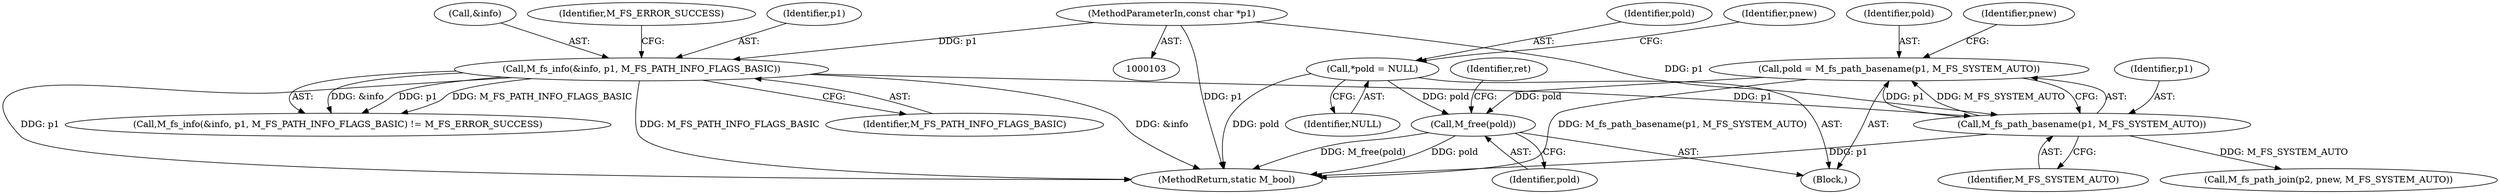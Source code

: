 digraph "0_mstdlib_db124b8f607dd0a40a9aef2d4d468fad433522a7@API" {
"1000188" [label="(Call,M_free(pold))"];
"1000163" [label="(Call,pold = M_fs_path_basename(p1, M_FS_SYSTEM_AUTO))"];
"1000165" [label="(Call,M_fs_path_basename(p1, M_FS_SYSTEM_AUTO))"];
"1000133" [label="(Call,M_fs_info(&info, p1, M_FS_PATH_INFO_FLAGS_BASIC))"];
"1000104" [label="(MethodParameterIn,const char *p1)"];
"1000113" [label="(Call,*pold = NULL)"];
"1000133" [label="(Call,M_fs_info(&info, p1, M_FS_PATH_INFO_FLAGS_BASIC))"];
"1000192" [label="(MethodReturn,static M_bool)"];
"1000114" [label="(Identifier,pold)"];
"1000137" [label="(Identifier,M_FS_PATH_INFO_FLAGS_BASIC)"];
"1000134" [label="(Call,&info)"];
"1000118" [label="(Identifier,pnew)"];
"1000166" [label="(Identifier,p1)"];
"1000115" [label="(Identifier,NULL)"];
"1000164" [label="(Identifier,pold)"];
"1000191" [label="(Identifier,ret)"];
"1000138" [label="(Identifier,M_FS_ERROR_SUCCESS)"];
"1000189" [label="(Identifier,pold)"];
"1000107" [label="(Block,)"];
"1000170" [label="(Call,M_fs_path_join(p2, pnew, M_FS_SYSTEM_AUTO))"];
"1000163" [label="(Call,pold = M_fs_path_basename(p1, M_FS_SYSTEM_AUTO))"];
"1000113" [label="(Call,*pold = NULL)"];
"1000132" [label="(Call,M_fs_info(&info, p1, M_FS_PATH_INFO_FLAGS_BASIC) != M_FS_ERROR_SUCCESS)"];
"1000188" [label="(Call,M_free(pold))"];
"1000167" [label="(Identifier,M_FS_SYSTEM_AUTO)"];
"1000104" [label="(MethodParameterIn,const char *p1)"];
"1000169" [label="(Identifier,pnew)"];
"1000165" [label="(Call,M_fs_path_basename(p1, M_FS_SYSTEM_AUTO))"];
"1000136" [label="(Identifier,p1)"];
"1000188" -> "1000107"  [label="AST: "];
"1000188" -> "1000189"  [label="CFG: "];
"1000189" -> "1000188"  [label="AST: "];
"1000191" -> "1000188"  [label="CFG: "];
"1000188" -> "1000192"  [label="DDG: M_free(pold)"];
"1000188" -> "1000192"  [label="DDG: pold"];
"1000163" -> "1000188"  [label="DDG: pold"];
"1000113" -> "1000188"  [label="DDG: pold"];
"1000163" -> "1000107"  [label="AST: "];
"1000163" -> "1000165"  [label="CFG: "];
"1000164" -> "1000163"  [label="AST: "];
"1000165" -> "1000163"  [label="AST: "];
"1000169" -> "1000163"  [label="CFG: "];
"1000163" -> "1000192"  [label="DDG: M_fs_path_basename(p1, M_FS_SYSTEM_AUTO)"];
"1000165" -> "1000163"  [label="DDG: p1"];
"1000165" -> "1000163"  [label="DDG: M_FS_SYSTEM_AUTO"];
"1000165" -> "1000167"  [label="CFG: "];
"1000166" -> "1000165"  [label="AST: "];
"1000167" -> "1000165"  [label="AST: "];
"1000165" -> "1000192"  [label="DDG: p1"];
"1000133" -> "1000165"  [label="DDG: p1"];
"1000104" -> "1000165"  [label="DDG: p1"];
"1000165" -> "1000170"  [label="DDG: M_FS_SYSTEM_AUTO"];
"1000133" -> "1000132"  [label="AST: "];
"1000133" -> "1000137"  [label="CFG: "];
"1000134" -> "1000133"  [label="AST: "];
"1000136" -> "1000133"  [label="AST: "];
"1000137" -> "1000133"  [label="AST: "];
"1000138" -> "1000133"  [label="CFG: "];
"1000133" -> "1000192"  [label="DDG: &info"];
"1000133" -> "1000192"  [label="DDG: p1"];
"1000133" -> "1000192"  [label="DDG: M_FS_PATH_INFO_FLAGS_BASIC"];
"1000133" -> "1000132"  [label="DDG: &info"];
"1000133" -> "1000132"  [label="DDG: p1"];
"1000133" -> "1000132"  [label="DDG: M_FS_PATH_INFO_FLAGS_BASIC"];
"1000104" -> "1000133"  [label="DDG: p1"];
"1000104" -> "1000103"  [label="AST: "];
"1000104" -> "1000192"  [label="DDG: p1"];
"1000113" -> "1000107"  [label="AST: "];
"1000113" -> "1000115"  [label="CFG: "];
"1000114" -> "1000113"  [label="AST: "];
"1000115" -> "1000113"  [label="AST: "];
"1000118" -> "1000113"  [label="CFG: "];
"1000113" -> "1000192"  [label="DDG: pold"];
}
